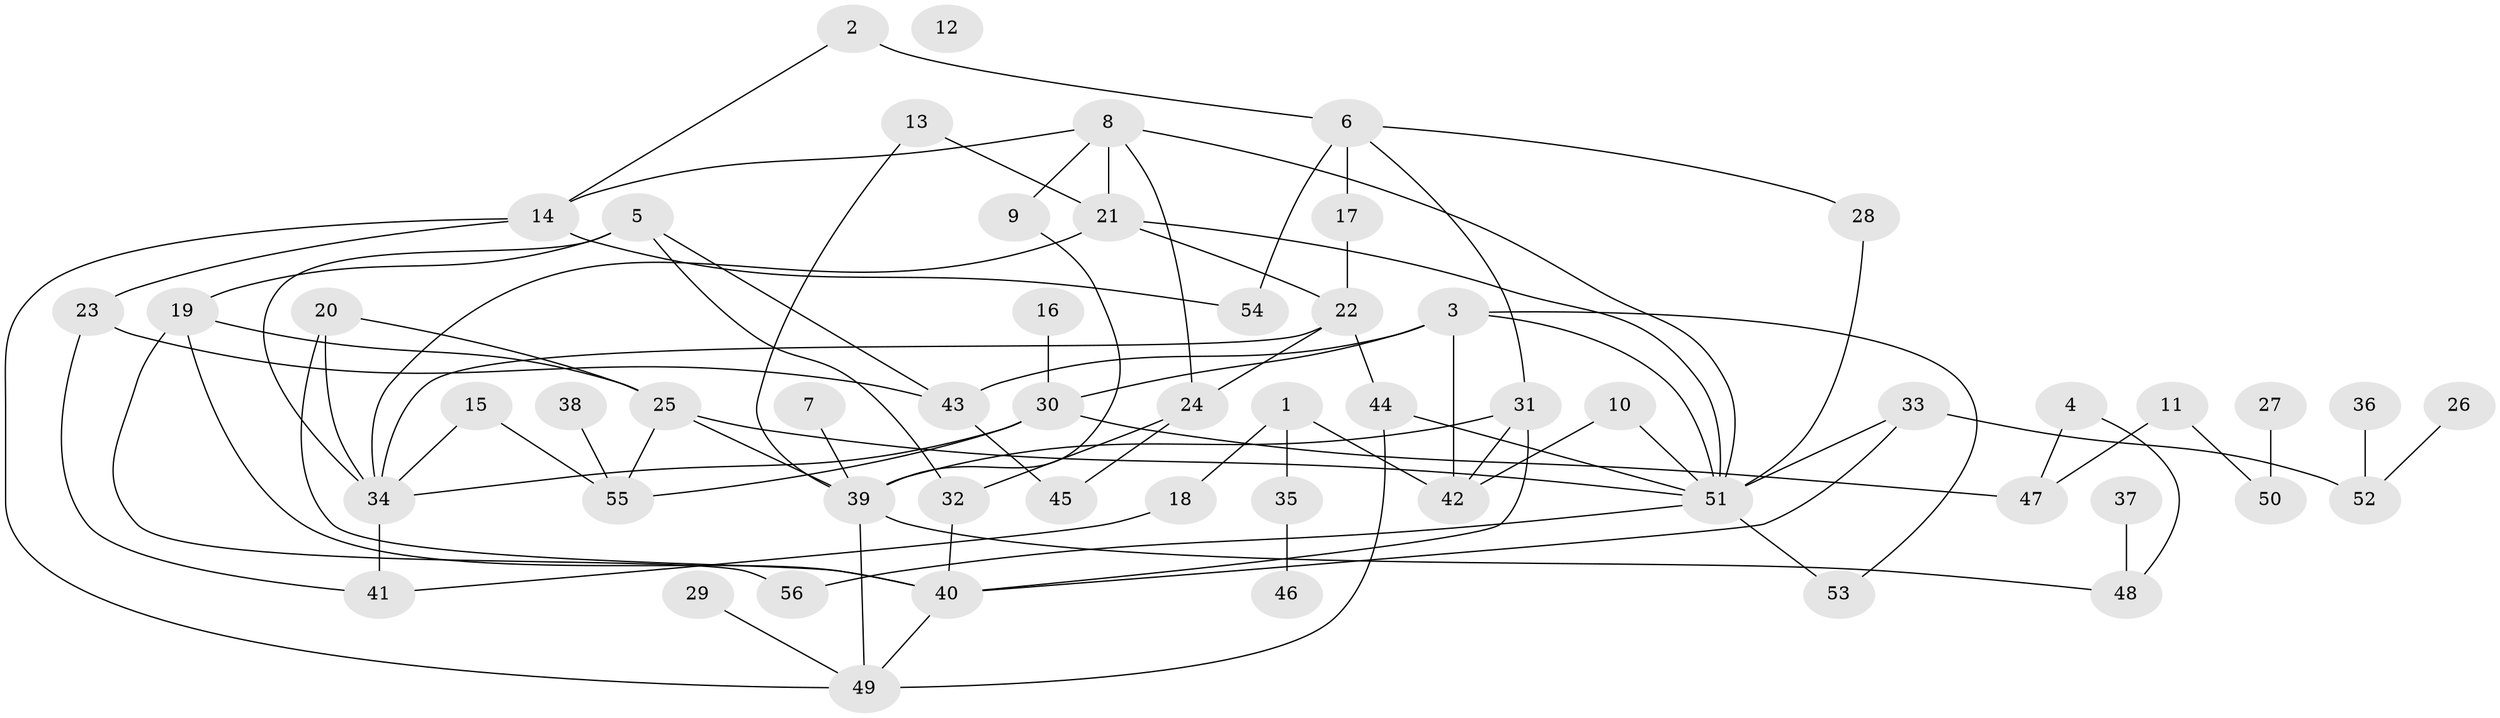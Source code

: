 // coarse degree distribution, {3: 0.13513513513513514, 2: 0.16216216216216217, 4: 0.1891891891891892, 5: 0.16216216216216217, 1: 0.1891891891891892, 11: 0.02702702702702703, 7: 0.02702702702702703, 0: 0.02702702702702703, 6: 0.05405405405405406, 8: 0.02702702702702703}
// Generated by graph-tools (version 1.1) at 2025/41/03/06/25 10:41:22]
// undirected, 56 vertices, 87 edges
graph export_dot {
graph [start="1"]
  node [color=gray90,style=filled];
  1;
  2;
  3;
  4;
  5;
  6;
  7;
  8;
  9;
  10;
  11;
  12;
  13;
  14;
  15;
  16;
  17;
  18;
  19;
  20;
  21;
  22;
  23;
  24;
  25;
  26;
  27;
  28;
  29;
  30;
  31;
  32;
  33;
  34;
  35;
  36;
  37;
  38;
  39;
  40;
  41;
  42;
  43;
  44;
  45;
  46;
  47;
  48;
  49;
  50;
  51;
  52;
  53;
  54;
  55;
  56;
  1 -- 18;
  1 -- 35;
  1 -- 42;
  2 -- 6;
  2 -- 14;
  3 -- 30;
  3 -- 42;
  3 -- 43;
  3 -- 51;
  3 -- 53;
  4 -- 47;
  4 -- 48;
  5 -- 19;
  5 -- 32;
  5 -- 34;
  5 -- 43;
  6 -- 17;
  6 -- 28;
  6 -- 31;
  6 -- 54;
  7 -- 39;
  8 -- 9;
  8 -- 14;
  8 -- 21;
  8 -- 24;
  8 -- 51;
  9 -- 39;
  10 -- 42;
  10 -- 51;
  11 -- 47;
  11 -- 50;
  13 -- 21;
  13 -- 39;
  14 -- 23;
  14 -- 49;
  14 -- 54;
  15 -- 34;
  15 -- 55;
  16 -- 30;
  17 -- 22;
  18 -- 41;
  19 -- 25;
  19 -- 40;
  19 -- 56;
  20 -- 25;
  20 -- 34;
  20 -- 40;
  21 -- 22;
  21 -- 34;
  21 -- 51;
  22 -- 24;
  22 -- 34;
  22 -- 44;
  23 -- 41;
  23 -- 43;
  24 -- 32;
  24 -- 45;
  25 -- 39;
  25 -- 51;
  25 -- 55;
  26 -- 52;
  27 -- 50;
  28 -- 51;
  29 -- 49;
  30 -- 34;
  30 -- 47;
  30 -- 55;
  31 -- 39;
  31 -- 40;
  31 -- 42;
  32 -- 40;
  33 -- 40;
  33 -- 51;
  33 -- 52;
  34 -- 41;
  35 -- 46;
  36 -- 52;
  37 -- 48;
  38 -- 55;
  39 -- 48;
  39 -- 49;
  40 -- 49;
  43 -- 45;
  44 -- 49;
  44 -- 51;
  51 -- 53;
  51 -- 56;
}
